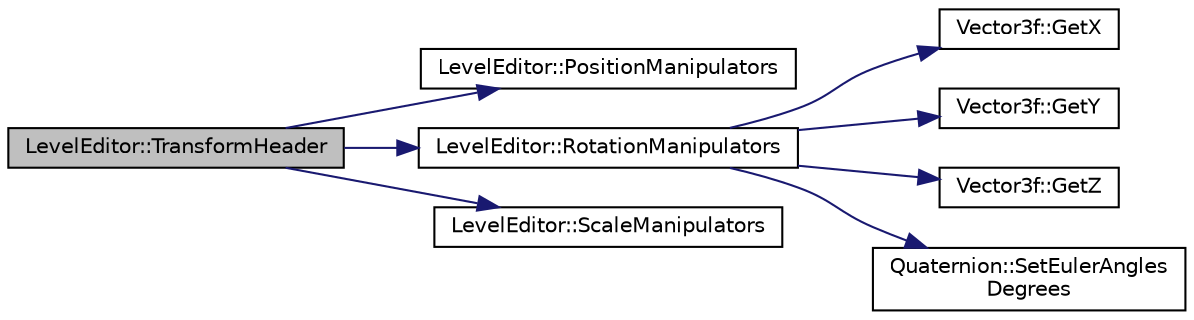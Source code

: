 digraph "LevelEditor::TransformHeader"
{
 // LATEX_PDF_SIZE
  edge [fontname="Helvetica",fontsize="10",labelfontname="Helvetica",labelfontsize="10"];
  node [fontname="Helvetica",fontsize="10",shape=record];
  rankdir="LR";
  Node68 [label="LevelEditor::TransformHeader",height=0.2,width=0.4,color="black", fillcolor="grey75", style="filled", fontcolor="black",tooltip="displays the gameobjects transform editor"];
  Node68 -> Node69 [color="midnightblue",fontsize="10",style="solid",fontname="Helvetica"];
  Node69 [label="LevelEditor::PositionManipulators",height=0.2,width=0.4,color="black", fillcolor="white", style="filled",URL="$class_level_editor.html#a656a24e68242e1f8b24baa8ea5a5e2a9",tooltip="displays the position fields in the transform editor"];
  Node68 -> Node70 [color="midnightblue",fontsize="10",style="solid",fontname="Helvetica"];
  Node70 [label="LevelEditor::RotationManipulators",height=0.2,width=0.4,color="black", fillcolor="white", style="filled",URL="$class_level_editor.html#aa0a47b3d01e4374a4060ac8d1db30b91",tooltip="displays the (Euler) rotation fields in the transform editor"];
  Node70 -> Node71 [color="midnightblue",fontsize="10",style="solid",fontname="Helvetica"];
  Node71 [label="Vector3f::GetX",height=0.2,width=0.4,color="black", fillcolor="white", style="filled",URL="$class_vector3f.html#abb50ca8baf8111e9bae60e4f7c144db3",tooltip="x value accessor"];
  Node70 -> Node72 [color="midnightblue",fontsize="10",style="solid",fontname="Helvetica"];
  Node72 [label="Vector3f::GetY",height=0.2,width=0.4,color="black", fillcolor="white", style="filled",URL="$class_vector3f.html#a9a1317e3ba2ef2c5e661d340a74a825a",tooltip="y value accessor"];
  Node70 -> Node73 [color="midnightblue",fontsize="10",style="solid",fontname="Helvetica"];
  Node73 [label="Vector3f::GetZ",height=0.2,width=0.4,color="black", fillcolor="white", style="filled",URL="$class_vector3f.html#a874fc93c81a47a0455afb9cdd542c599",tooltip="z value accessor"];
  Node70 -> Node74 [color="midnightblue",fontsize="10",style="solid",fontname="Helvetica"];
  Node74 [label="Quaternion::SetEulerAngles\lDegrees",height=0.2,width=0.4,color="black", fillcolor="white", style="filled",URL="$class_quaternion.html#a5dea869799c66c79befa336461df8882",tooltip=" "];
  Node68 -> Node75 [color="midnightblue",fontsize="10",style="solid",fontname="Helvetica"];
  Node75 [label="LevelEditor::ScaleManipulators",height=0.2,width=0.4,color="black", fillcolor="white", style="filled",URL="$class_level_editor.html#a07d3584976205e962c0dffcb1e9d3ad0",tooltip="displays the scale fields in the transform editor"];
}
